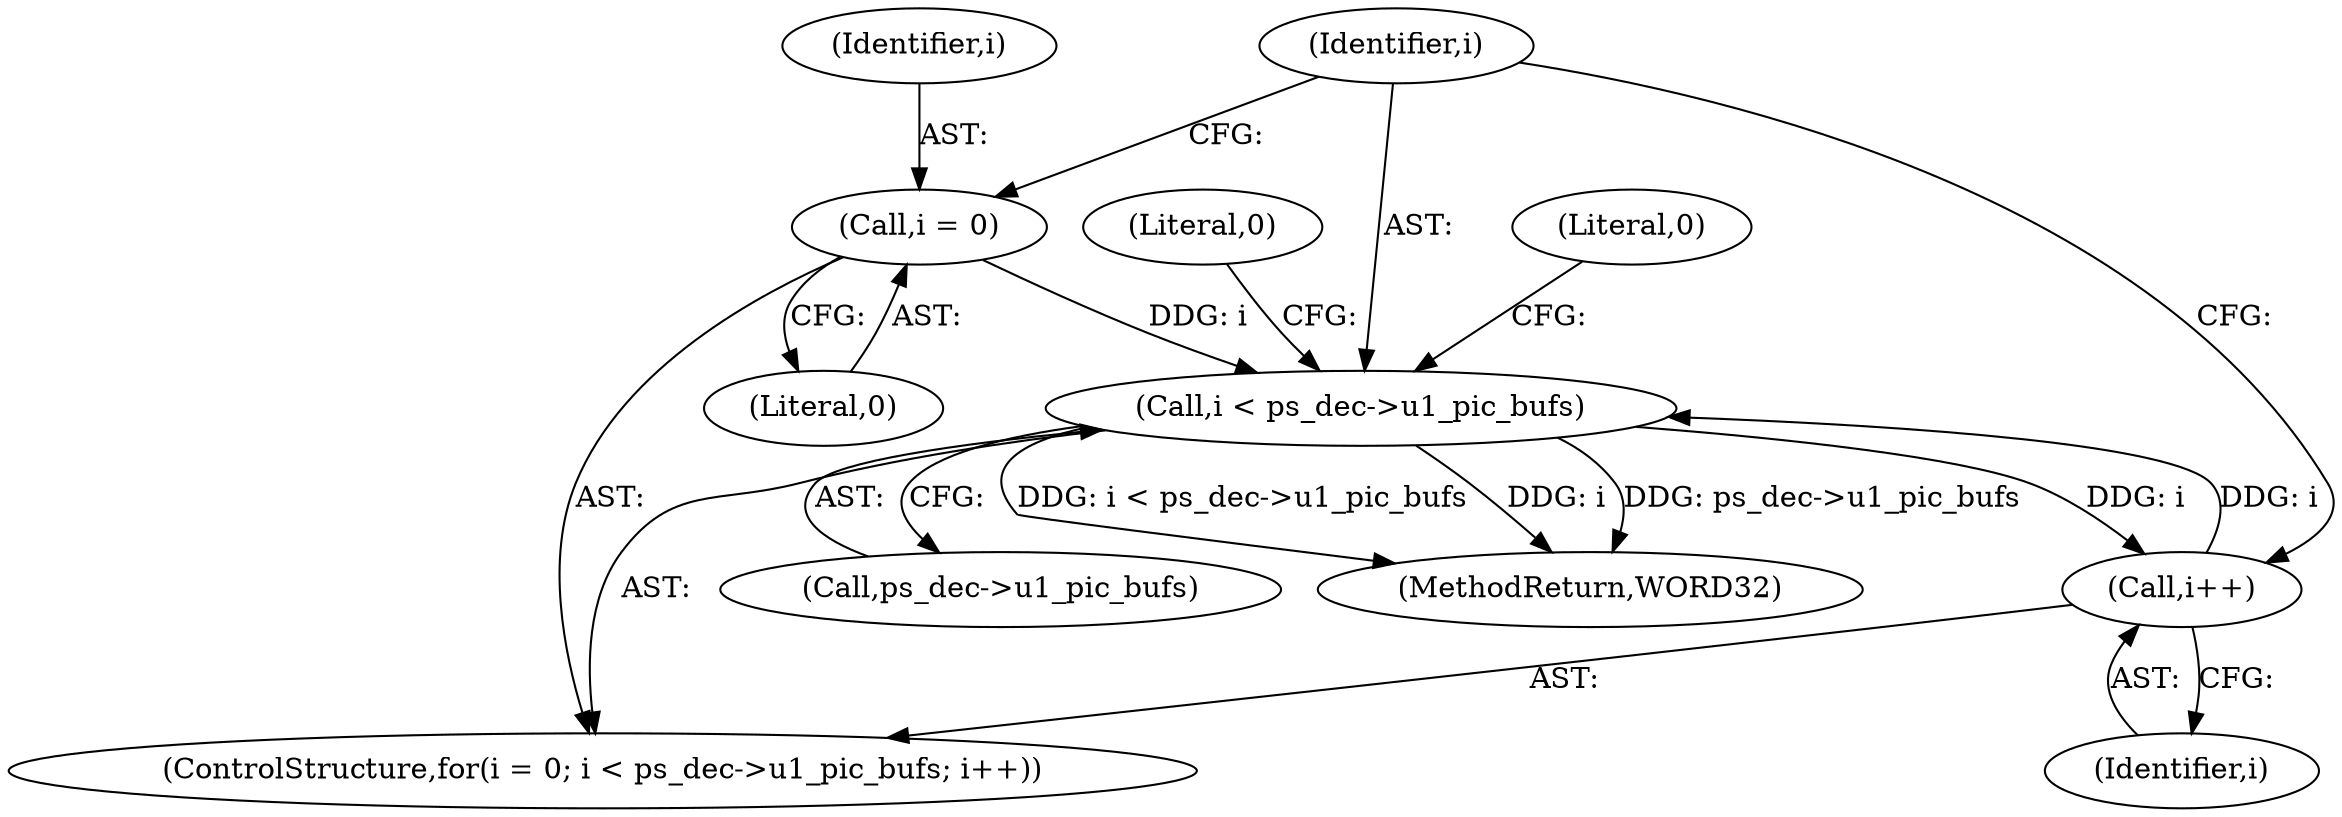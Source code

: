 digraph "0_Android_e86d3cfd2bc28dac421092106751e5638d54a848@pointer" {
"1000557" [label="(Call,i < ps_dec->u1_pic_bufs)"];
"1000562" [label="(Call,i++)"];
"1000557" [label="(Call,i < ps_dec->u1_pic_bufs)"];
"1000554" [label="(Call,i = 0)"];
"1000558" [label="(Identifier,i)"];
"1000557" [label="(Call,i < ps_dec->u1_pic_bufs)"];
"1000554" [label="(Call,i = 0)"];
"1000562" [label="(Call,i++)"];
"1000568" [label="(Literal,0)"];
"1000553" [label="(ControlStructure,for(i = 0; i < ps_dec->u1_pic_bufs; i++))"];
"1000588" [label="(Literal,0)"];
"1000563" [label="(Identifier,i)"];
"1000555" [label="(Identifier,i)"];
"1000559" [label="(Call,ps_dec->u1_pic_bufs)"];
"1002272" [label="(MethodReturn,WORD32)"];
"1000556" [label="(Literal,0)"];
"1000557" -> "1000553"  [label="AST: "];
"1000557" -> "1000559"  [label="CFG: "];
"1000558" -> "1000557"  [label="AST: "];
"1000559" -> "1000557"  [label="AST: "];
"1000568" -> "1000557"  [label="CFG: "];
"1000588" -> "1000557"  [label="CFG: "];
"1000557" -> "1002272"  [label="DDG: i < ps_dec->u1_pic_bufs"];
"1000557" -> "1002272"  [label="DDG: i"];
"1000557" -> "1002272"  [label="DDG: ps_dec->u1_pic_bufs"];
"1000562" -> "1000557"  [label="DDG: i"];
"1000554" -> "1000557"  [label="DDG: i"];
"1000557" -> "1000562"  [label="DDG: i"];
"1000562" -> "1000553"  [label="AST: "];
"1000562" -> "1000563"  [label="CFG: "];
"1000563" -> "1000562"  [label="AST: "];
"1000558" -> "1000562"  [label="CFG: "];
"1000554" -> "1000553"  [label="AST: "];
"1000554" -> "1000556"  [label="CFG: "];
"1000555" -> "1000554"  [label="AST: "];
"1000556" -> "1000554"  [label="AST: "];
"1000558" -> "1000554"  [label="CFG: "];
}
